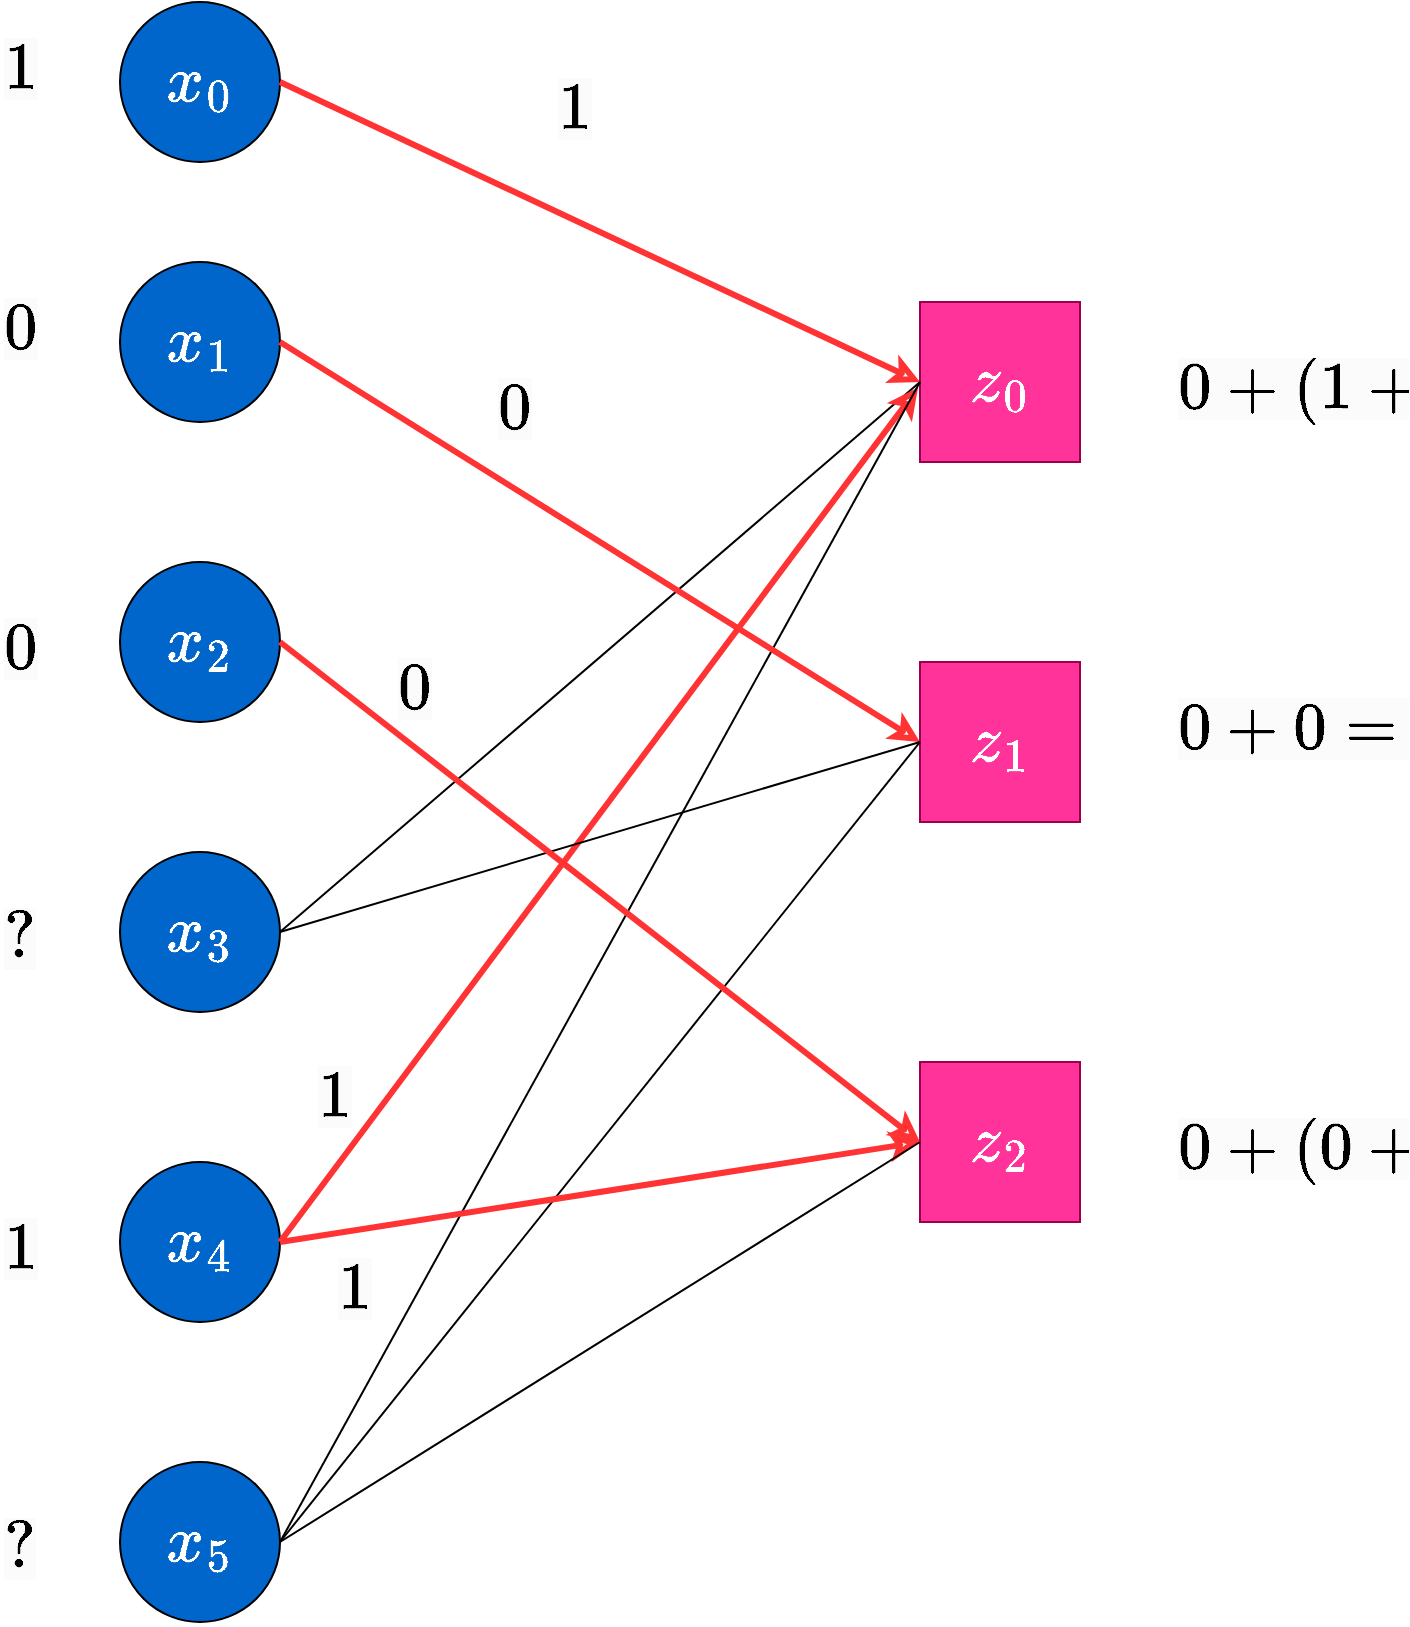 <mxfile version="26.0.10">
  <diagram name="Page-1" id="xY8BbDD6V1Xm8JZrcFOM">
    <mxGraphModel dx="1397" dy="1007" grid="1" gridSize="10" guides="1" tooltips="1" connect="1" arrows="1" fold="1" page="1" pageScale="1" pageWidth="827" pageHeight="1169" math="1" shadow="0">
      <root>
        <mxCell id="0" />
        <mxCell id="1" parent="0" />
        <mxCell id="z2Lx5dUMqIKF2mfZhz_8-2" value="\(x_0\)" style="ellipse;whiteSpace=wrap;html=1;aspect=fixed;fontSize=28;labelBackgroundColor=none;fillColor=#0066CC;fontColor=#FFFFFF;" parent="1" vertex="1">
          <mxGeometry x="173" y="30" width="80" height="80" as="geometry" />
        </mxCell>
        <mxCell id="z2Lx5dUMqIKF2mfZhz_8-3" value="\(x_1\)" style="ellipse;whiteSpace=wrap;html=1;aspect=fixed;fontSize=28;labelBackgroundColor=none;fillColor=#0066CC;fontColor=#FFFFFF;" parent="1" vertex="1">
          <mxGeometry x="173" y="160" width="80" height="80" as="geometry" />
        </mxCell>
        <mxCell id="z2Lx5dUMqIKF2mfZhz_8-8" value="\(z_0\)" style="whiteSpace=wrap;html=1;aspect=fixed;fontSize=28;fontColor=#FFFFFF;strokeColor=#99004D;fillColor=#FF3399;" parent="1" vertex="1">
          <mxGeometry x="573" y="180" width="80" height="80" as="geometry" />
        </mxCell>
        <mxCell id="z2Lx5dUMqIKF2mfZhz_8-11" value="\(x_2\)" style="ellipse;whiteSpace=wrap;html=1;aspect=fixed;fontSize=28;labelBackgroundColor=none;fillColor=#0066CC;fontColor=#FFFFFF;" parent="1" vertex="1">
          <mxGeometry x="173" y="310" width="80" height="80" as="geometry" />
        </mxCell>
        <mxCell id="z2Lx5dUMqIKF2mfZhz_8-12" value="\(x_3\)" style="ellipse;whiteSpace=wrap;html=1;aspect=fixed;fontSize=28;labelBackgroundColor=none;fillColor=#0066CC;fontColor=#FFFFFF;" parent="1" vertex="1">
          <mxGeometry x="173" y="455" width="80" height="80" as="geometry" />
        </mxCell>
        <mxCell id="z2Lx5dUMqIKF2mfZhz_8-13" value="\(x_4\)" style="ellipse;whiteSpace=wrap;html=1;aspect=fixed;fontSize=28;labelBackgroundColor=none;fillColor=#0066CC;fontColor=#FFFFFF;" parent="1" vertex="1">
          <mxGeometry x="173" y="610" width="80" height="80" as="geometry" />
        </mxCell>
        <mxCell id="z2Lx5dUMqIKF2mfZhz_8-14" value="\(x_5\)" style="ellipse;whiteSpace=wrap;html=1;aspect=fixed;fontSize=28;labelBackgroundColor=none;fillColor=#0066CC;fontColor=#FFFFFF;" parent="1" vertex="1">
          <mxGeometry x="173" y="760" width="80" height="80" as="geometry" />
        </mxCell>
        <mxCell id="z2Lx5dUMqIKF2mfZhz_8-15" style="edgeStyle=orthogonalEdgeStyle;rounded=0;orthogonalLoop=1;jettySize=auto;html=1;exitX=0.5;exitY=1;exitDx=0;exitDy=0;fontColor=#FFFFFF;endArrow=none;startFill=0;" parent="1" source="z2Lx5dUMqIKF2mfZhz_8-14" target="z2Lx5dUMqIKF2mfZhz_8-14" edge="1">
          <mxGeometry relative="1" as="geometry" />
        </mxCell>
        <mxCell id="z2Lx5dUMqIKF2mfZhz_8-17" value="\(z_1\)" style="whiteSpace=wrap;html=1;aspect=fixed;fontSize=28;fontColor=#FFFFFF;strokeColor=#99004D;fillColor=#FF3399;" parent="1" vertex="1">
          <mxGeometry x="573" y="360" width="80" height="80" as="geometry" />
        </mxCell>
        <mxCell id="z2Lx5dUMqIKF2mfZhz_8-18" value="\(z_2\)" style="whiteSpace=wrap;html=1;aspect=fixed;fontSize=28;fontColor=#FFFFFF;strokeColor=#99004D;fillColor=#FF3399;" parent="1" vertex="1">
          <mxGeometry x="573" y="560" width="80" height="80" as="geometry" />
        </mxCell>
        <mxCell id="z2Lx5dUMqIKF2mfZhz_8-20" value="" style="endArrow=classic;html=1;rounded=0;exitX=1;exitY=0.5;exitDx=0;exitDy=0;entryX=0;entryY=0.5;entryDx=0;entryDy=0;startFill=0;endFill=0;strokeWidth=3;strokeColor=#FF3333;" parent="1" source="z2Lx5dUMqIKF2mfZhz_8-2" target="z2Lx5dUMqIKF2mfZhz_8-8" edge="1">
          <mxGeometry width="50" height="50" relative="1" as="geometry">
            <mxPoint x="273" y="510" as="sourcePoint" />
            <mxPoint x="323" y="460" as="targetPoint" />
          </mxGeometry>
        </mxCell>
        <mxCell id="z2Lx5dUMqIKF2mfZhz_8-21" value="" style="endArrow=none;html=1;rounded=0;exitX=1;exitY=0.5;exitDx=0;exitDy=0;startFill=0;" parent="1" source="z2Lx5dUMqIKF2mfZhz_8-12" edge="1">
          <mxGeometry width="50" height="50" relative="1" as="geometry">
            <mxPoint x="264" y="190" as="sourcePoint" />
            <mxPoint x="573" y="220" as="targetPoint" />
          </mxGeometry>
        </mxCell>
        <mxCell id="z2Lx5dUMqIKF2mfZhz_8-22" value="" style="endArrow=classic;html=1;rounded=0;exitX=1;exitY=0.5;exitDx=0;exitDy=0;entryX=-0.012;entryY=0.535;entryDx=0;entryDy=0;entryPerimeter=0;startFill=0;endFill=0;strokeWidth=3;strokeColor=#FF3333;" parent="1" source="z2Lx5dUMqIKF2mfZhz_8-13" target="z2Lx5dUMqIKF2mfZhz_8-8" edge="1">
          <mxGeometry width="50" height="50" relative="1" as="geometry">
            <mxPoint x="263" y="505" as="sourcePoint" />
            <mxPoint x="543" y="350" as="targetPoint" />
          </mxGeometry>
        </mxCell>
        <mxCell id="z2Lx5dUMqIKF2mfZhz_8-23" value="" style="endArrow=none;html=1;rounded=0;entryX=0;entryY=0.5;entryDx=0;entryDy=0;exitX=1;exitY=0.5;exitDx=0;exitDy=0;startFill=0;" parent="1" source="z2Lx5dUMqIKF2mfZhz_8-14" target="z2Lx5dUMqIKF2mfZhz_8-8" edge="1">
          <mxGeometry width="50" height="50" relative="1" as="geometry">
            <mxPoint x="303" y="740" as="sourcePoint" />
            <mxPoint x="603" y="250" as="targetPoint" />
          </mxGeometry>
        </mxCell>
        <mxCell id="z2Lx5dUMqIKF2mfZhz_8-24" value="" style="endArrow=classic;html=1;rounded=0;exitX=1;exitY=0.5;exitDx=0;exitDy=0;entryX=0;entryY=0.5;entryDx=0;entryDy=0;startFill=0;endFill=0;strokeWidth=3;strokeColor=#FF3333;" parent="1" source="z2Lx5dUMqIKF2mfZhz_8-3" target="z2Lx5dUMqIKF2mfZhz_8-17" edge="1">
          <mxGeometry width="50" height="50" relative="1" as="geometry">
            <mxPoint x="253" y="200" as="sourcePoint" />
            <mxPoint x="573" y="350" as="targetPoint" />
          </mxGeometry>
        </mxCell>
        <mxCell id="z2Lx5dUMqIKF2mfZhz_8-27" value="" style="endArrow=none;html=1;rounded=0;entryX=0;entryY=0.5;entryDx=0;entryDy=0;exitX=1;exitY=0.5;exitDx=0;exitDy=0;startFill=0;" parent="1" source="z2Lx5dUMqIKF2mfZhz_8-12" target="z2Lx5dUMqIKF2mfZhz_8-17" edge="1">
          <mxGeometry width="50" height="50" relative="1" as="geometry">
            <mxPoint x="283" y="410" as="sourcePoint" />
            <mxPoint x="593" y="240" as="targetPoint" />
          </mxGeometry>
        </mxCell>
        <mxCell id="z2Lx5dUMqIKF2mfZhz_8-28" value="" style="endArrow=none;html=1;rounded=0;exitX=1;exitY=0.5;exitDx=0;exitDy=0;entryX=0;entryY=0.5;entryDx=0;entryDy=0;startFill=0;" parent="1" source="z2Lx5dUMqIKF2mfZhz_8-14" target="z2Lx5dUMqIKF2mfZhz_8-17" edge="1">
          <mxGeometry width="50" height="50" relative="1" as="geometry">
            <mxPoint x="283" y="100" as="sourcePoint" />
            <mxPoint x="603" y="250" as="targetPoint" />
          </mxGeometry>
        </mxCell>
        <mxCell id="z2Lx5dUMqIKF2mfZhz_8-29" value="" style="endArrow=classic;html=1;rounded=0;exitX=1;exitY=0.5;exitDx=0;exitDy=0;entryX=0;entryY=0.5;entryDx=0;entryDy=0;startFill=0;endFill=0;strokeWidth=3;strokeColor=#FF3333;" parent="1" source="z2Lx5dUMqIKF2mfZhz_8-11" target="z2Lx5dUMqIKF2mfZhz_8-18" edge="1">
          <mxGeometry width="50" height="50" relative="1" as="geometry">
            <mxPoint x="293" y="110" as="sourcePoint" />
            <mxPoint x="613" y="260" as="targetPoint" />
          </mxGeometry>
        </mxCell>
        <mxCell id="z2Lx5dUMqIKF2mfZhz_8-30" value="" style="endArrow=classic;html=1;rounded=0;exitX=1;exitY=0.5;exitDx=0;exitDy=0;startFill=0;endFill=0;strokeWidth=3;strokeColor=#FF3333;" parent="1" source="z2Lx5dUMqIKF2mfZhz_8-13" edge="1">
          <mxGeometry width="50" height="50" relative="1" as="geometry">
            <mxPoint x="263" y="360" as="sourcePoint" />
            <mxPoint x="573" y="600" as="targetPoint" />
          </mxGeometry>
        </mxCell>
        <mxCell id="z2Lx5dUMqIKF2mfZhz_8-31" value="" style="endArrow=none;html=1;rounded=0;entryX=0;entryY=0.5;entryDx=0;entryDy=0;startFill=0;" parent="1" target="z2Lx5dUMqIKF2mfZhz_8-18" edge="1">
          <mxGeometry width="50" height="50" relative="1" as="geometry">
            <mxPoint x="253" y="800" as="sourcePoint" />
            <mxPoint x="593" y="620" as="targetPoint" />
          </mxGeometry>
        </mxCell>
        <mxCell id="z2Lx5dUMqIKF2mfZhz_8-32" value="&lt;span style=&quot;color: rgb(0, 0, 0); font-family: Helvetica; font-size: 28px; font-style: normal; font-variant-ligatures: normal; font-variant-caps: normal; font-weight: 400; letter-spacing: normal; orphans: 2; text-align: center; text-indent: 0px; text-transform: none; widows: 2; word-spacing: 0px; -webkit-text-stroke-width: 0px; white-space: normal; background-color: rgb(251, 251, 251); text-decoration-thickness: initial; text-decoration-style: initial; text-decoration-color: initial; display: inline !important; float: none;&quot;&gt;\(1\)&lt;/span&gt;" style="text;whiteSpace=wrap;html=1;" parent="1" vertex="1">
          <mxGeometry x="113" y="40" width="60" height="60" as="geometry" />
        </mxCell>
        <mxCell id="z2Lx5dUMqIKF2mfZhz_8-33" value="&lt;span style=&quot;color: rgb(0, 0, 0); font-family: Helvetica; font-size: 28px; font-style: normal; font-variant-ligatures: normal; font-variant-caps: normal; font-weight: 400; letter-spacing: normal; orphans: 2; text-align: center; text-indent: 0px; text-transform: none; widows: 2; word-spacing: 0px; -webkit-text-stroke-width: 0px; white-space: normal; background-color: rgb(251, 251, 251); text-decoration-thickness: initial; text-decoration-style: initial; text-decoration-color: initial; display: inline !important; float: none;&quot;&gt;\(0\)&lt;/span&gt;" style="text;whiteSpace=wrap;html=1;" parent="1" vertex="1">
          <mxGeometry x="113" y="170" width="60" height="60" as="geometry" />
        </mxCell>
        <mxCell id="z2Lx5dUMqIKF2mfZhz_8-34" value="&lt;span style=&quot;color: rgb(0, 0, 0); font-family: Helvetica; font-size: 28px; font-style: normal; font-variant-ligatures: normal; font-variant-caps: normal; font-weight: 400; letter-spacing: normal; orphans: 2; text-align: center; text-indent: 0px; text-transform: none; widows: 2; word-spacing: 0px; -webkit-text-stroke-width: 0px; white-space: normal; background-color: rgb(251, 251, 251); text-decoration-thickness: initial; text-decoration-style: initial; text-decoration-color: initial; display: inline !important; float: none;&quot;&gt;\(0\)&lt;/span&gt;" style="text;whiteSpace=wrap;html=1;" parent="1" vertex="1">
          <mxGeometry x="113" y="330" width="60" height="60" as="geometry" />
        </mxCell>
        <mxCell id="z2Lx5dUMqIKF2mfZhz_8-35" value="&lt;span style=&quot;color: rgb(0, 0, 0); font-family: Helvetica; font-size: 28px; font-style: normal; font-variant-ligatures: normal; font-variant-caps: normal; font-weight: 400; letter-spacing: normal; orphans: 2; text-align: center; text-indent: 0px; text-transform: none; widows: 2; word-spacing: 0px; -webkit-text-stroke-width: 0px; white-space: normal; background-color: rgb(251, 251, 251); text-decoration-thickness: initial; text-decoration-style: initial; text-decoration-color: initial; display: inline !important; float: none;&quot;&gt;\(?\)&lt;/span&gt;" style="text;whiteSpace=wrap;html=1;" parent="1" vertex="1">
          <mxGeometry x="113" y="475" width="60" height="60" as="geometry" />
        </mxCell>
        <mxCell id="z2Lx5dUMqIKF2mfZhz_8-36" value="&lt;span style=&quot;color: rgb(0, 0, 0); font-family: Helvetica; font-size: 28px; font-style: normal; font-variant-ligatures: normal; font-variant-caps: normal; font-weight: 400; letter-spacing: normal; orphans: 2; text-align: center; text-indent: 0px; text-transform: none; widows: 2; word-spacing: 0px; -webkit-text-stroke-width: 0px; white-space: normal; background-color: rgb(251, 251, 251); text-decoration-thickness: initial; text-decoration-style: initial; text-decoration-color: initial; display: inline !important; float: none;&quot;&gt;\(1\)&lt;/span&gt;" style="text;whiteSpace=wrap;html=1;" parent="1" vertex="1">
          <mxGeometry x="113" y="630" width="60" height="60" as="geometry" />
        </mxCell>
        <mxCell id="z2Lx5dUMqIKF2mfZhz_8-37" value="&lt;span style=&quot;color: rgb(0, 0, 0); font-family: Helvetica; font-size: 28px; font-style: normal; font-variant-ligatures: normal; font-variant-caps: normal; font-weight: 400; letter-spacing: normal; orphans: 2; text-align: center; text-indent: 0px; text-transform: none; widows: 2; word-spacing: 0px; -webkit-text-stroke-width: 0px; white-space: normal; background-color: rgb(251, 251, 251); text-decoration-thickness: initial; text-decoration-style: initial; text-decoration-color: initial; display: inline !important; float: none;&quot;&gt;\(?\)&lt;/span&gt;" style="text;whiteSpace=wrap;html=1;" parent="1" vertex="1">
          <mxGeometry x="113" y="780" width="60" height="60" as="geometry" />
        </mxCell>
        <mxCell id="eWXnosKMueIWFYS_WKOG-1" value="&lt;span style=&quot;color: rgb(0, 0, 0); font-family: Helvetica; font-size: 28px; font-style: normal; font-variant-ligatures: normal; font-variant-caps: normal; font-weight: 400; letter-spacing: normal; orphans: 2; text-align: center; text-indent: 0px; text-transform: none; widows: 2; word-spacing: 0px; -webkit-text-stroke-width: 0px; white-space: normal; background-color: rgb(251, 251, 251); text-decoration-thickness: initial; text-decoration-style: initial; text-decoration-color: initial; display: inline !important; float: none;&quot;&gt;\(0+(1+1)=0\)&lt;/span&gt;" style="text;whiteSpace=wrap;html=1;" vertex="1" parent="1">
          <mxGeometry x="700" y="200" width="60" height="60" as="geometry" />
        </mxCell>
        <mxCell id="eWXnosKMueIWFYS_WKOG-2" value="&lt;span style=&quot;color: rgb(0, 0, 0); font-family: Helvetica; font-size: 28px; font-style: normal; font-variant-ligatures: normal; font-variant-caps: normal; font-weight: 400; letter-spacing: normal; orphans: 2; text-align: center; text-indent: 0px; text-transform: none; widows: 2; word-spacing: 0px; -webkit-text-stroke-width: 0px; white-space: normal; background-color: rgb(251, 251, 251); text-decoration-thickness: initial; text-decoration-style: initial; text-decoration-color: initial; display: inline !important; float: none;&quot;&gt;\(0+0=0\)&lt;/span&gt;" style="text;whiteSpace=wrap;html=1;" vertex="1" parent="1">
          <mxGeometry x="700" y="370" width="60" height="60" as="geometry" />
        </mxCell>
        <mxCell id="eWXnosKMueIWFYS_WKOG-3" value="&lt;span style=&quot;color: rgb(0, 0, 0); font-family: Helvetica; font-size: 28px; font-style: normal; font-variant-ligatures: normal; font-variant-caps: normal; font-weight: 400; letter-spacing: normal; orphans: 2; text-align: center; text-indent: 0px; text-transform: none; widows: 2; word-spacing: 0px; -webkit-text-stroke-width: 0px; white-space: normal; background-color: rgb(251, 251, 251); text-decoration-thickness: initial; text-decoration-style: initial; text-decoration-color: initial; display: inline !important; float: none;&quot;&gt;\(0+(0+1)=1\)&lt;/span&gt;" style="text;whiteSpace=wrap;html=1;" vertex="1" parent="1">
          <mxGeometry x="700" y="580" width="70" height="60" as="geometry" />
        </mxCell>
        <mxCell id="eWXnosKMueIWFYS_WKOG-4" value="&lt;span style=&quot;color: rgb(0, 0, 0); font-family: Helvetica; font-size: 28px; font-style: normal; font-variant-ligatures: normal; font-variant-caps: normal; font-weight: 400; letter-spacing: normal; orphans: 2; text-align: center; text-indent: 0px; text-transform: none; widows: 2; word-spacing: 0px; -webkit-text-stroke-width: 0px; white-space: normal; background-color: rgb(251, 251, 251); text-decoration-thickness: initial; text-decoration-style: initial; text-decoration-color: initial; display: inline !important; float: none;&quot;&gt;\(1\)&lt;/span&gt;" style="text;whiteSpace=wrap;html=1;" vertex="1" parent="1">
          <mxGeometry x="390" y="60" width="60" height="60" as="geometry" />
        </mxCell>
        <mxCell id="eWXnosKMueIWFYS_WKOG-5" value="&lt;span style=&quot;color: rgb(0, 0, 0); font-family: Helvetica; font-size: 28px; font-style: normal; font-variant-ligatures: normal; font-variant-caps: normal; font-weight: 400; letter-spacing: normal; orphans: 2; text-align: center; text-indent: 0px; text-transform: none; widows: 2; word-spacing: 0px; -webkit-text-stroke-width: 0px; white-space: normal; background-color: rgb(251, 251, 251); text-decoration-thickness: initial; text-decoration-style: initial; text-decoration-color: initial; display: inline !important; float: none;&quot;&gt;\(0\)&lt;/span&gt;" style="text;whiteSpace=wrap;html=1;" vertex="1" parent="1">
          <mxGeometry x="360" y="210" width="60" height="60" as="geometry" />
        </mxCell>
        <mxCell id="eWXnosKMueIWFYS_WKOG-6" value="&lt;span style=&quot;color: rgb(0, 0, 0); font-family: Helvetica; font-size: 28px; font-style: normal; font-variant-ligatures: normal; font-variant-caps: normal; font-weight: 400; letter-spacing: normal; orphans: 2; text-align: center; text-indent: 0px; text-transform: none; widows: 2; word-spacing: 0px; -webkit-text-stroke-width: 0px; white-space: normal; background-color: rgb(251, 251, 251); text-decoration-thickness: initial; text-decoration-style: initial; text-decoration-color: initial; display: inline !important; float: none;&quot;&gt;\(0\)&lt;/span&gt;" style="text;whiteSpace=wrap;html=1;" vertex="1" parent="1">
          <mxGeometry x="310" y="350" width="60" height="60" as="geometry" />
        </mxCell>
        <mxCell id="eWXnosKMueIWFYS_WKOG-8" value="&lt;span style=&quot;color: rgb(0, 0, 0); font-family: Helvetica; font-size: 28px; font-style: normal; font-variant-ligatures: normal; font-variant-caps: normal; font-weight: 400; letter-spacing: normal; orphans: 2; text-align: center; text-indent: 0px; text-transform: none; widows: 2; word-spacing: 0px; -webkit-text-stroke-width: 0px; white-space: normal; background-color: rgb(251, 251, 251); text-decoration-thickness: initial; text-decoration-style: initial; text-decoration-color: initial; display: inline !important; float: none;&quot;&gt;\(1\)&lt;/span&gt;" style="text;whiteSpace=wrap;html=1;" vertex="1" parent="1">
          <mxGeometry x="270" y="554" width="40" height="60" as="geometry" />
        </mxCell>
        <mxCell id="eWXnosKMueIWFYS_WKOG-9" value="&lt;span style=&quot;color: rgb(0, 0, 0); font-family: Helvetica; font-size: 28px; font-style: normal; font-variant-ligatures: normal; font-variant-caps: normal; font-weight: 400; letter-spacing: normal; orphans: 2; text-align: center; text-indent: 0px; text-transform: none; widows: 2; word-spacing: 0px; -webkit-text-stroke-width: 0px; white-space: normal; background-color: rgb(251, 251, 251); text-decoration-thickness: initial; text-decoration-style: initial; text-decoration-color: initial; display: inline !important; float: none;&quot;&gt;\(1\)&lt;/span&gt;" style="text;whiteSpace=wrap;html=1;" vertex="1" parent="1">
          <mxGeometry x="280" y="650" width="40" height="60" as="geometry" />
        </mxCell>
      </root>
    </mxGraphModel>
  </diagram>
</mxfile>
